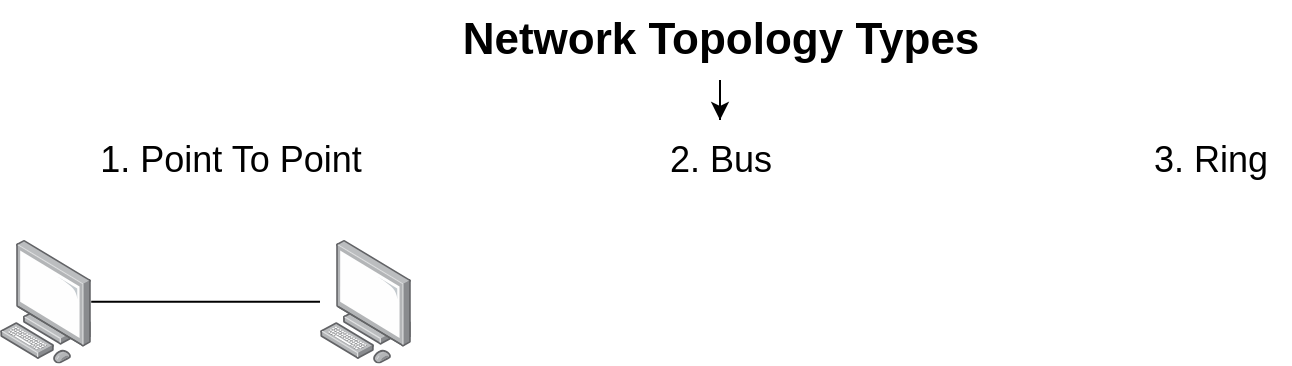 <mxfile version="26.1.1">
  <diagram name="Page-1" id="opfdp-dEq-lyO0Mdz7MI">
    <mxGraphModel dx="1434" dy="738" grid="1" gridSize="10" guides="1" tooltips="1" connect="1" arrows="1" fold="1" page="1" pageScale="1" pageWidth="827" pageHeight="1169" math="0" shadow="0">
      <root>
        <mxCell id="0" />
        <mxCell id="1" parent="0" />
        <mxCell id="h4ZPedd_NQfEWY4n9eUm-6" value="" style="edgeStyle=orthogonalEdgeStyle;rounded=0;orthogonalLoop=1;jettySize=auto;html=1;" edge="1" parent="1" source="h4ZPedd_NQfEWY4n9eUm-1" target="h4ZPedd_NQfEWY4n9eUm-5">
          <mxGeometry relative="1" as="geometry" />
        </mxCell>
        <mxCell id="h4ZPedd_NQfEWY4n9eUm-1" value="&lt;b&gt;&lt;font style=&quot;font-size: 22px;&quot;&gt;Network Topology Types&lt;/font&gt;&lt;/b&gt;" style="text;html=1;align=center;verticalAlign=middle;resizable=0;points=[];autosize=1;strokeColor=none;fillColor=none;" vertex="1" parent="1">
          <mxGeometry x="260" y="20" width="280" height="40" as="geometry" />
        </mxCell>
        <mxCell id="h4ZPedd_NQfEWY4n9eUm-2" value="&lt;font style=&quot;font-size: 18px;&quot;&gt;1. Point To Point&lt;/font&gt;" style="text;html=1;align=center;verticalAlign=middle;resizable=0;points=[];autosize=1;strokeColor=none;fillColor=none;" vertex="1" parent="1">
          <mxGeometry x="80" y="80" width="150" height="40" as="geometry" />
        </mxCell>
        <mxCell id="h4ZPedd_NQfEWY4n9eUm-5" value="&lt;span style=&quot;font-size: 18px;&quot;&gt;2. Bus&lt;/span&gt;" style="text;html=1;align=center;verticalAlign=middle;resizable=0;points=[];autosize=1;strokeColor=none;fillColor=none;" vertex="1" parent="1">
          <mxGeometry x="365" y="80" width="70" height="40" as="geometry" />
        </mxCell>
        <mxCell id="h4ZPedd_NQfEWY4n9eUm-7" value="&lt;span style=&quot;font-size: 18px;&quot;&gt;3. Ring&lt;/span&gt;" style="text;html=1;align=center;verticalAlign=middle;resizable=0;points=[];autosize=1;strokeColor=none;fillColor=none;" vertex="1" parent="1">
          <mxGeometry x="605" y="80" width="80" height="40" as="geometry" />
        </mxCell>
        <mxCell id="h4ZPedd_NQfEWY4n9eUm-8" value="" style="image;points=[];aspect=fixed;html=1;align=center;shadow=0;dashed=0;image=img/lib/allied_telesis/computer_and_terminals/Personal_Computer.svg;" vertex="1" parent="1">
          <mxGeometry x="40" y="140" width="45.6" height="61.8" as="geometry" />
        </mxCell>
        <mxCell id="h4ZPedd_NQfEWY4n9eUm-9" value="" style="image;points=[];aspect=fixed;html=1;align=center;shadow=0;dashed=0;image=img/lib/allied_telesis/computer_and_terminals/Personal_Computer.svg;" vertex="1" parent="1">
          <mxGeometry x="200" y="140" width="45.6" height="61.8" as="geometry" />
        </mxCell>
        <mxCell id="h4ZPedd_NQfEWY4n9eUm-10" value="" style="endArrow=none;html=1;rounded=0;" edge="1" parent="1" source="h4ZPedd_NQfEWY4n9eUm-8" target="h4ZPedd_NQfEWY4n9eUm-9">
          <mxGeometry width="50" height="50" relative="1" as="geometry">
            <mxPoint x="100" y="300" as="sourcePoint" />
            <mxPoint x="150" y="250" as="targetPoint" />
          </mxGeometry>
        </mxCell>
      </root>
    </mxGraphModel>
  </diagram>
</mxfile>
